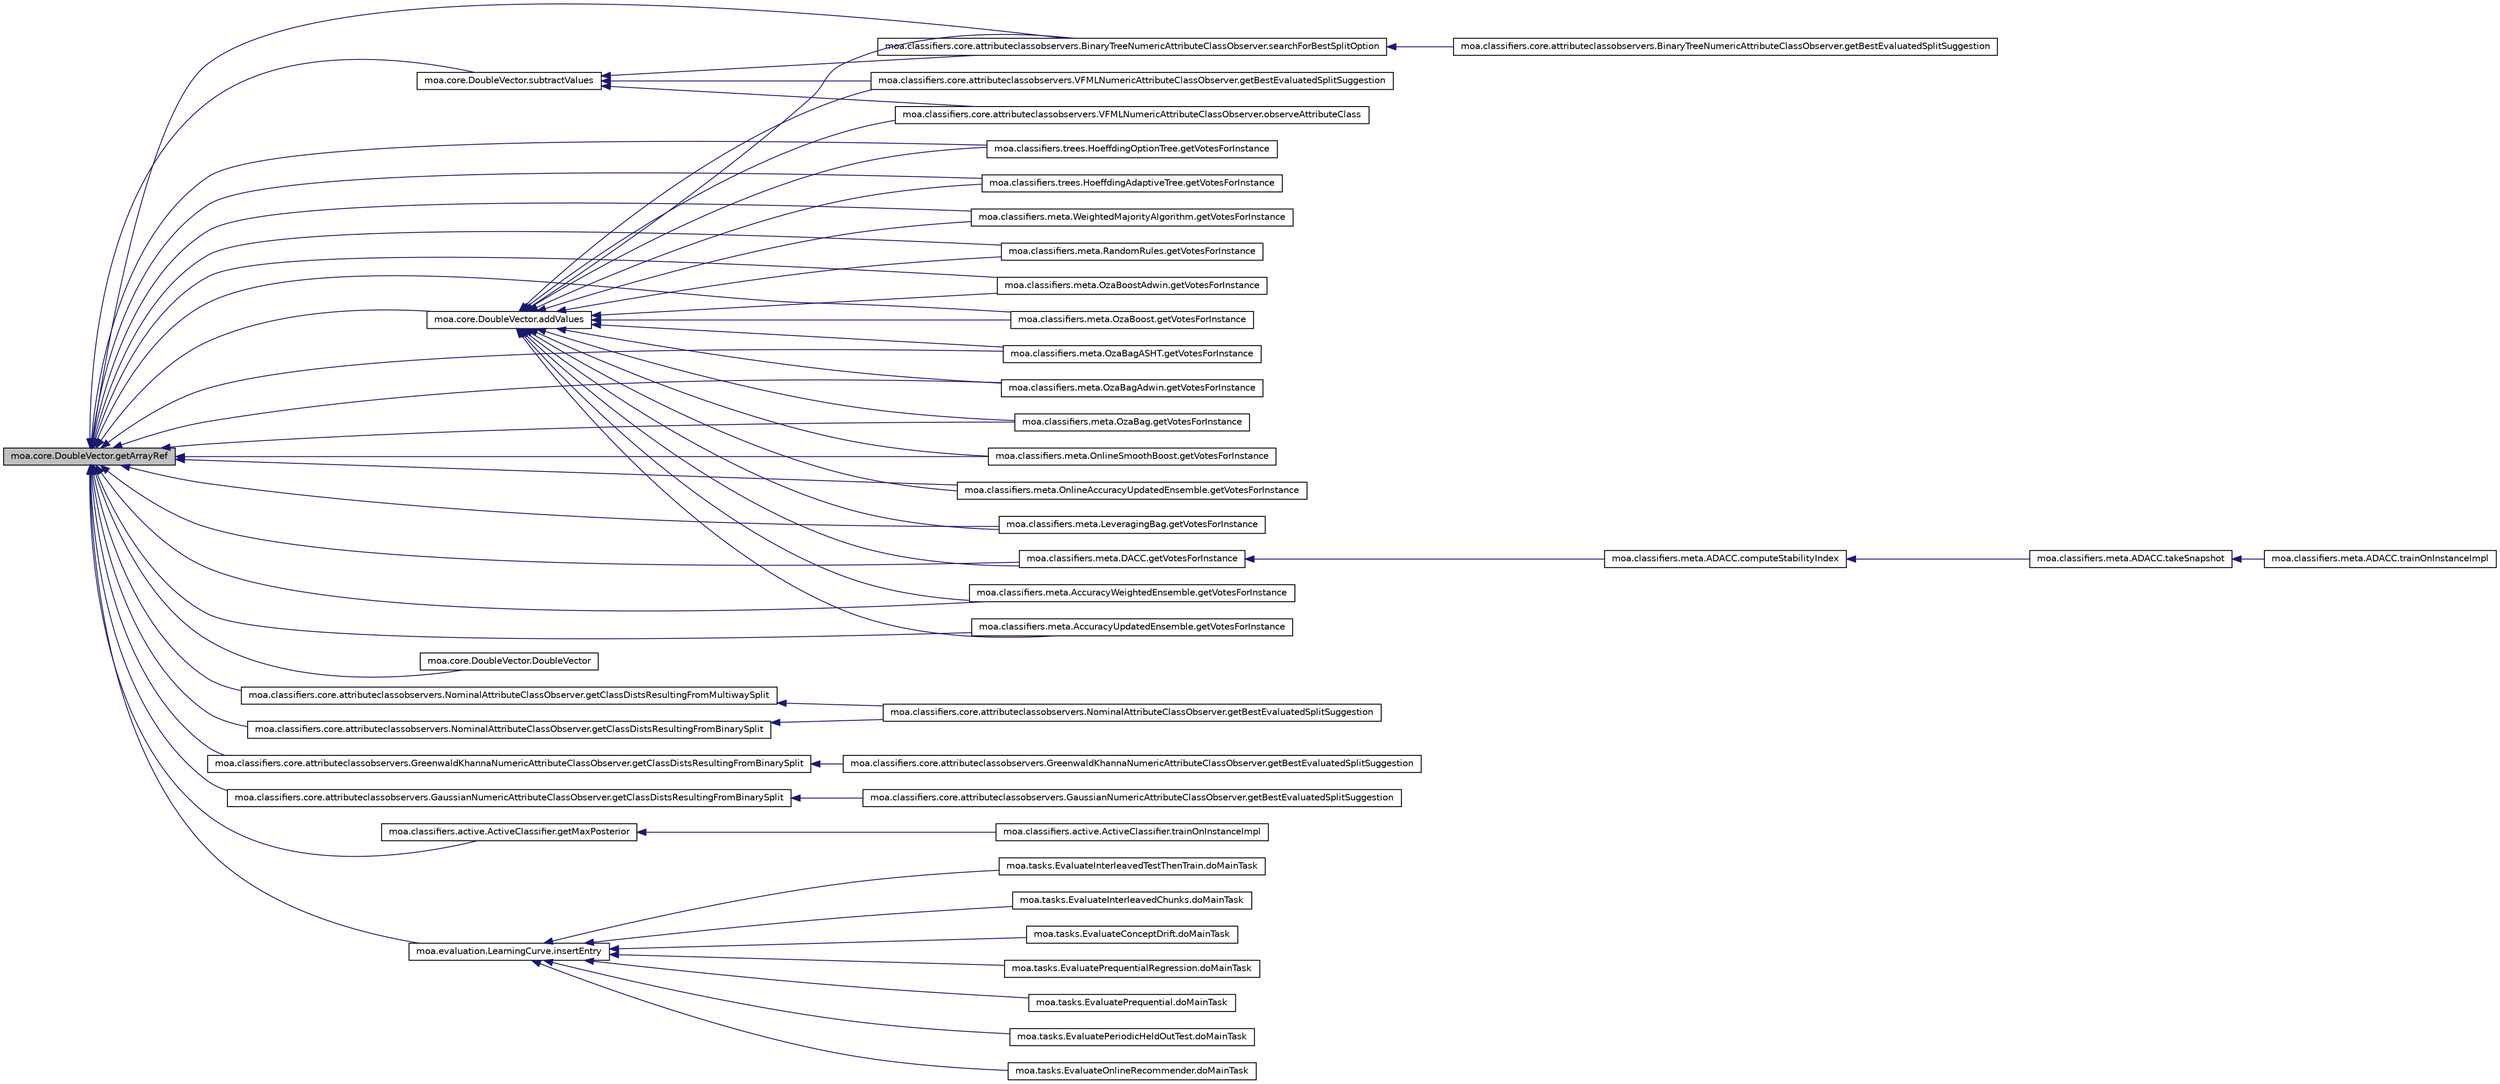digraph G
{
  edge [fontname="Helvetica",fontsize="10",labelfontname="Helvetica",labelfontsize="10"];
  node [fontname="Helvetica",fontsize="10",shape=record];
  rankdir=LR;
  Node1 [label="moa.core.DoubleVector.getArrayRef",height=0.2,width=0.4,color="black", fillcolor="grey75", style="filled" fontcolor="black"];
  Node1 -> Node2 [dir=back,color="midnightblue",fontsize="10",style="solid",fontname="Helvetica"];
  Node2 [label="moa.core.DoubleVector.addValues",height=0.2,width=0.4,color="black", fillcolor="white", style="filled",URL="$classmoa_1_1core_1_1DoubleVector.html#a23e127ea53ce786c62c35d14f5b7b878"];
  Node2 -> Node3 [dir=back,color="midnightblue",fontsize="10",style="solid",fontname="Helvetica"];
  Node3 [label="moa.classifiers.core.attributeclassobservers.VFMLNumericAttributeClassObserver.getBestEvaluatedSplitSuggestion",height=0.2,width=0.4,color="black", fillcolor="white", style="filled",URL="$classmoa_1_1classifiers_1_1core_1_1attributeclassobservers_1_1VFMLNumericAttributeClassObserver.html#af23c6fe77a513e13ab29d891b4c1d63f",tooltip="Gets the best split suggestion given a criterion and a class distribution."];
  Node2 -> Node4 [dir=back,color="midnightblue",fontsize="10",style="solid",fontname="Helvetica"];
  Node4 [label="moa.classifiers.trees.HoeffdingOptionTree.getVotesForInstance",height=0.2,width=0.4,color="black", fillcolor="white", style="filled",URL="$classmoa_1_1classifiers_1_1trees_1_1HoeffdingOptionTree.html#ae8d3fd0f0d01dd24031e0db92794b4c3",tooltip="Predicts the class memberships for a given instance."];
  Node2 -> Node5 [dir=back,color="midnightblue",fontsize="10",style="solid",fontname="Helvetica"];
  Node5 [label="moa.classifiers.trees.HoeffdingAdaptiveTree.getVotesForInstance",height=0.2,width=0.4,color="black", fillcolor="white", style="filled",URL="$classmoa_1_1classifiers_1_1trees_1_1HoeffdingAdaptiveTree.html#afef2fb53920a5863df9fa8c9032e9cf6",tooltip="Predicts the class memberships for a given instance."];
  Node2 -> Node6 [dir=back,color="midnightblue",fontsize="10",style="solid",fontname="Helvetica"];
  Node6 [label="moa.classifiers.meta.WeightedMajorityAlgorithm.getVotesForInstance",height=0.2,width=0.4,color="black", fillcolor="white", style="filled",URL="$classmoa_1_1classifiers_1_1meta_1_1WeightedMajorityAlgorithm.html#aa78a629163fc11b7cc74308d2ffc28eb",tooltip="Predicts the class memberships for a given instance."];
  Node2 -> Node7 [dir=back,color="midnightblue",fontsize="10",style="solid",fontname="Helvetica"];
  Node7 [label="moa.classifiers.meta.RandomRules.getVotesForInstance",height=0.2,width=0.4,color="black", fillcolor="white", style="filled",URL="$classmoa_1_1classifiers_1_1meta_1_1RandomRules.html#a79e8a7cb96c8aedc9f25de3763eea057",tooltip="Predicts the class memberships for a given instance."];
  Node2 -> Node8 [dir=back,color="midnightblue",fontsize="10",style="solid",fontname="Helvetica"];
  Node8 [label="moa.classifiers.meta.OzaBoostAdwin.getVotesForInstance",height=0.2,width=0.4,color="black", fillcolor="white", style="filled",URL="$classmoa_1_1classifiers_1_1meta_1_1OzaBoostAdwin.html#a18314a53ec41fa1e24865d6725819ea7",tooltip="Predicts the class memberships for a given instance."];
  Node2 -> Node9 [dir=back,color="midnightblue",fontsize="10",style="solid",fontname="Helvetica"];
  Node9 [label="moa.classifiers.meta.OzaBoost.getVotesForInstance",height=0.2,width=0.4,color="black", fillcolor="white", style="filled",URL="$classmoa_1_1classifiers_1_1meta_1_1OzaBoost.html#a3ad325dd3d8d927a4efbb87cf4196c39",tooltip="Predicts the class memberships for a given instance."];
  Node2 -> Node10 [dir=back,color="midnightblue",fontsize="10",style="solid",fontname="Helvetica"];
  Node10 [label="moa.classifiers.meta.OzaBagASHT.getVotesForInstance",height=0.2,width=0.4,color="black", fillcolor="white", style="filled",URL="$classmoa_1_1classifiers_1_1meta_1_1OzaBagASHT.html#a58eb57c9bfd6512ecb133a1d80ae9d01",tooltip="Predicts the class memberships for a given instance."];
  Node2 -> Node11 [dir=back,color="midnightblue",fontsize="10",style="solid",fontname="Helvetica"];
  Node11 [label="moa.classifiers.meta.OzaBagAdwin.getVotesForInstance",height=0.2,width=0.4,color="black", fillcolor="white", style="filled",URL="$classmoa_1_1classifiers_1_1meta_1_1OzaBagAdwin.html#a38fc0309ef34e30d96cd81d897c45c16",tooltip="Predicts the class memberships for a given instance."];
  Node2 -> Node12 [dir=back,color="midnightblue",fontsize="10",style="solid",fontname="Helvetica"];
  Node12 [label="moa.classifiers.meta.OzaBag.getVotesForInstance",height=0.2,width=0.4,color="black", fillcolor="white", style="filled",URL="$classmoa_1_1classifiers_1_1meta_1_1OzaBag.html#a9dc25e872bb0a6d1ae17ded4f119bc4e",tooltip="Predicts the class memberships for a given instance."];
  Node2 -> Node13 [dir=back,color="midnightblue",fontsize="10",style="solid",fontname="Helvetica"];
  Node13 [label="moa.classifiers.meta.OnlineSmoothBoost.getVotesForInstance",height=0.2,width=0.4,color="black", fillcolor="white", style="filled",URL="$classmoa_1_1classifiers_1_1meta_1_1OnlineSmoothBoost.html#a95716f04d900f6d510a28f6b46bd86d8",tooltip="Predicts the class memberships for a given instance."];
  Node2 -> Node14 [dir=back,color="midnightblue",fontsize="10",style="solid",fontname="Helvetica"];
  Node14 [label="moa.classifiers.meta.OnlineAccuracyUpdatedEnsemble.getVotesForInstance",height=0.2,width=0.4,color="black", fillcolor="white", style="filled",URL="$classmoa_1_1classifiers_1_1meta_1_1OnlineAccuracyUpdatedEnsemble.html#a88fadbdcf2ab55bc1af67747b4471968",tooltip="Predicts a class for an example."];
  Node2 -> Node15 [dir=back,color="midnightblue",fontsize="10",style="solid",fontname="Helvetica"];
  Node15 [label="moa.classifiers.meta.LeveragingBag.getVotesForInstance",height=0.2,width=0.4,color="black", fillcolor="white", style="filled",URL="$classmoa_1_1classifiers_1_1meta_1_1LeveragingBag.html#a7cc1a694629153846596c3ec9bd38ba7",tooltip="Predicts the class memberships for a given instance."];
  Node2 -> Node16 [dir=back,color="midnightblue",fontsize="10",style="solid",fontname="Helvetica"];
  Node16 [label="moa.classifiers.meta.DACC.getVotesForInstance",height=0.2,width=0.4,color="black", fillcolor="white", style="filled",URL="$classmoa_1_1classifiers_1_1meta_1_1DACC.html#a98e1d9e368b0f8f97435e27bf4593083",tooltip="Predicts the class memberships for a given instance."];
  Node16 -> Node17 [dir=back,color="midnightblue",fontsize="10",style="solid",fontname="Helvetica"];
  Node17 [label="moa.classifiers.meta.ADACC.computeStabilityIndex",height=0.2,width=0.4,color="black", fillcolor="white", style="filled",URL="$classmoa_1_1classifiers_1_1meta_1_1ADACC.html#a90af489cdb600df1e064cf9709d6ec3c",tooltip="Returns the stability index of the adaptive ensemble of classifiers."];
  Node17 -> Node18 [dir=back,color="midnightblue",fontsize="10",style="solid",fontname="Helvetica"];
  Node18 [label="moa.classifiers.meta.ADACC.takeSnapshot",height=0.2,width=0.4,color="black", fillcolor="white", style="filled",URL="$classmoa_1_1classifiers_1_1meta_1_1ADACC.html#a3689b1cc035b176acc6da2e1434bd12c",tooltip="If the environment is stable enough, take a snapshot (a copy) of the best adaptive..."];
  Node18 -> Node19 [dir=back,color="midnightblue",fontsize="10",style="solid",fontname="Helvetica"];
  Node19 [label="moa.classifiers.meta.ADACC.trainOnInstanceImpl",height=0.2,width=0.4,color="black", fillcolor="white", style="filled",URL="$classmoa_1_1classifiers_1_1meta_1_1ADACC.html#afac7020458c562ced7fb327021d15e92",tooltip="Trains this classifier incrementally using the given instance."];
  Node2 -> Node20 [dir=back,color="midnightblue",fontsize="10",style="solid",fontname="Helvetica"];
  Node20 [label="moa.classifiers.meta.AccuracyWeightedEnsemble.getVotesForInstance",height=0.2,width=0.4,color="black", fillcolor="white", style="filled",URL="$classmoa_1_1classifiers_1_1meta_1_1AccuracyWeightedEnsemble.html#a3aa38fe0bc4c5f4beaf333efc6f98012",tooltip="Predicts a class for an example."];
  Node2 -> Node21 [dir=back,color="midnightblue",fontsize="10",style="solid",fontname="Helvetica"];
  Node21 [label="moa.classifiers.meta.AccuracyUpdatedEnsemble.getVotesForInstance",height=0.2,width=0.4,color="black", fillcolor="white", style="filled",URL="$classmoa_1_1classifiers_1_1meta_1_1AccuracyUpdatedEnsemble.html#a023b446ff571d202d2d9f5e2b86a181f",tooltip="Predicts a class for an example."];
  Node2 -> Node22 [dir=back,color="midnightblue",fontsize="10",style="solid",fontname="Helvetica"];
  Node22 [label="moa.classifiers.core.attributeclassobservers.VFMLNumericAttributeClassObserver.observeAttributeClass",height=0.2,width=0.4,color="black", fillcolor="white", style="filled",URL="$classmoa_1_1classifiers_1_1core_1_1attributeclassobservers_1_1VFMLNumericAttributeClassObserver.html#a6dc9db81d435e3d4f930f51b8b0c2642",tooltip="Updates statistics of this observer given an attribute value, a class and the weight..."];
  Node2 -> Node23 [dir=back,color="midnightblue",fontsize="10",style="solid",fontname="Helvetica"];
  Node23 [label="moa.classifiers.core.attributeclassobservers.BinaryTreeNumericAttributeClassObserver.searchForBestSplitOption",height=0.2,width=0.4,color="black", fillcolor="white", style="filled",URL="$classmoa_1_1classifiers_1_1core_1_1attributeclassobservers_1_1BinaryTreeNumericAttributeClassObserver.html#a89885735badfe9be84fbb23e4883aa01"];
  Node23 -> Node24 [dir=back,color="midnightblue",fontsize="10",style="solid",fontname="Helvetica"];
  Node24 [label="moa.classifiers.core.attributeclassobservers.BinaryTreeNumericAttributeClassObserver.getBestEvaluatedSplitSuggestion",height=0.2,width=0.4,color="black", fillcolor="white", style="filled",URL="$classmoa_1_1classifiers_1_1core_1_1attributeclassobservers_1_1BinaryTreeNumericAttributeClassObserver.html#a277b0eaa682a243ad4d97075ad8a4691",tooltip="Gets the best split suggestion given a criterion and a class distribution."];
  Node1 -> Node25 [dir=back,color="midnightblue",fontsize="10",style="solid",fontname="Helvetica"];
  Node25 [label="moa.core.DoubleVector.DoubleVector",height=0.2,width=0.4,color="black", fillcolor="white", style="filled",URL="$classmoa_1_1core_1_1DoubleVector.html#a5cf9dda0cc07559e424cf1b674ce6327"];
  Node1 -> Node26 [dir=back,color="midnightblue",fontsize="10",style="solid",fontname="Helvetica"];
  Node26 [label="moa.classifiers.core.attributeclassobservers.NominalAttributeClassObserver.getClassDistsResultingFromBinarySplit",height=0.2,width=0.4,color="black", fillcolor="white", style="filled",URL="$classmoa_1_1classifiers_1_1core_1_1attributeclassobservers_1_1NominalAttributeClassObserver.html#a3648e3ee1b90ff37541481c63363ad9a"];
  Node26 -> Node27 [dir=back,color="midnightblue",fontsize="10",style="solid",fontname="Helvetica"];
  Node27 [label="moa.classifiers.core.attributeclassobservers.NominalAttributeClassObserver.getBestEvaluatedSplitSuggestion",height=0.2,width=0.4,color="black", fillcolor="white", style="filled",URL="$classmoa_1_1classifiers_1_1core_1_1attributeclassobservers_1_1NominalAttributeClassObserver.html#accec1054970c8656dd8b85da0c45973d",tooltip="Gets the best split suggestion given a criterion and a class distribution."];
  Node1 -> Node28 [dir=back,color="midnightblue",fontsize="10",style="solid",fontname="Helvetica"];
  Node28 [label="moa.classifiers.core.attributeclassobservers.GreenwaldKhannaNumericAttributeClassObserver.getClassDistsResultingFromBinarySplit",height=0.2,width=0.4,color="black", fillcolor="white", style="filled",URL="$classmoa_1_1classifiers_1_1core_1_1attributeclassobservers_1_1GreenwaldKhannaNumericAttributeClassObserver.html#a020956b3baf6adf1342a04994dbb3547"];
  Node28 -> Node29 [dir=back,color="midnightblue",fontsize="10",style="solid",fontname="Helvetica"];
  Node29 [label="moa.classifiers.core.attributeclassobservers.GreenwaldKhannaNumericAttributeClassObserver.getBestEvaluatedSplitSuggestion",height=0.2,width=0.4,color="black", fillcolor="white", style="filled",URL="$classmoa_1_1classifiers_1_1core_1_1attributeclassobservers_1_1GreenwaldKhannaNumericAttributeClassObserver.html#a5e43b97b26839f07870b05a20dd18221",tooltip="Gets the best split suggestion given a criterion and a class distribution."];
  Node1 -> Node30 [dir=back,color="midnightblue",fontsize="10",style="solid",fontname="Helvetica"];
  Node30 [label="moa.classifiers.core.attributeclassobservers.GaussianNumericAttributeClassObserver.getClassDistsResultingFromBinarySplit",height=0.2,width=0.4,color="black", fillcolor="white", style="filled",URL="$classmoa_1_1classifiers_1_1core_1_1attributeclassobservers_1_1GaussianNumericAttributeClassObserver.html#a6aa9fa821534bf559c4945cb7acb81bf"];
  Node30 -> Node31 [dir=back,color="midnightblue",fontsize="10",style="solid",fontname="Helvetica"];
  Node31 [label="moa.classifiers.core.attributeclassobservers.GaussianNumericAttributeClassObserver.getBestEvaluatedSplitSuggestion",height=0.2,width=0.4,color="black", fillcolor="white", style="filled",URL="$classmoa_1_1classifiers_1_1core_1_1attributeclassobservers_1_1GaussianNumericAttributeClassObserver.html#a34446fa2c3deac589b3c813610bb746d",tooltip="Gets the best split suggestion given a criterion and a class distribution."];
  Node1 -> Node32 [dir=back,color="midnightblue",fontsize="10",style="solid",fontname="Helvetica"];
  Node32 [label="moa.classifiers.core.attributeclassobservers.NominalAttributeClassObserver.getClassDistsResultingFromMultiwaySplit",height=0.2,width=0.4,color="black", fillcolor="white", style="filled",URL="$classmoa_1_1classifiers_1_1core_1_1attributeclassobservers_1_1NominalAttributeClassObserver.html#a3f2bc90ff1bc70a208aa00f0f724370a"];
  Node32 -> Node27 [dir=back,color="midnightblue",fontsize="10",style="solid",fontname="Helvetica"];
  Node1 -> Node33 [dir=back,color="midnightblue",fontsize="10",style="solid",fontname="Helvetica"];
  Node33 [label="moa.classifiers.active.ActiveClassifier.getMaxPosterior",height=0.2,width=0.4,color="black", fillcolor="white", style="filled",URL="$classmoa_1_1classifiers_1_1active_1_1ActiveClassifier.html#a0b893a88094a7138e89c6299667e6cc8"];
  Node33 -> Node34 [dir=back,color="midnightblue",fontsize="10",style="solid",fontname="Helvetica"];
  Node34 [label="moa.classifiers.active.ActiveClassifier.trainOnInstanceImpl",height=0.2,width=0.4,color="black", fillcolor="white", style="filled",URL="$classmoa_1_1classifiers_1_1active_1_1ActiveClassifier.html#ad1ac4d5b08123774cacb6d20effc3dfc",tooltip="Trains this classifier incrementally using the given instance."];
  Node1 -> Node4 [dir=back,color="midnightblue",fontsize="10",style="solid",fontname="Helvetica"];
  Node1 -> Node5 [dir=back,color="midnightblue",fontsize="10",style="solid",fontname="Helvetica"];
  Node1 -> Node6 [dir=back,color="midnightblue",fontsize="10",style="solid",fontname="Helvetica"];
  Node1 -> Node7 [dir=back,color="midnightblue",fontsize="10",style="solid",fontname="Helvetica"];
  Node1 -> Node8 [dir=back,color="midnightblue",fontsize="10",style="solid",fontname="Helvetica"];
  Node1 -> Node9 [dir=back,color="midnightblue",fontsize="10",style="solid",fontname="Helvetica"];
  Node1 -> Node10 [dir=back,color="midnightblue",fontsize="10",style="solid",fontname="Helvetica"];
  Node1 -> Node11 [dir=back,color="midnightblue",fontsize="10",style="solid",fontname="Helvetica"];
  Node1 -> Node12 [dir=back,color="midnightblue",fontsize="10",style="solid",fontname="Helvetica"];
  Node1 -> Node13 [dir=back,color="midnightblue",fontsize="10",style="solid",fontname="Helvetica"];
  Node1 -> Node14 [dir=back,color="midnightblue",fontsize="10",style="solid",fontname="Helvetica"];
  Node1 -> Node15 [dir=back,color="midnightblue",fontsize="10",style="solid",fontname="Helvetica"];
  Node1 -> Node16 [dir=back,color="midnightblue",fontsize="10",style="solid",fontname="Helvetica"];
  Node1 -> Node20 [dir=back,color="midnightblue",fontsize="10",style="solid",fontname="Helvetica"];
  Node1 -> Node21 [dir=back,color="midnightblue",fontsize="10",style="solid",fontname="Helvetica"];
  Node1 -> Node35 [dir=back,color="midnightblue",fontsize="10",style="solid",fontname="Helvetica"];
  Node35 [label="moa.evaluation.LearningCurve.insertEntry",height=0.2,width=0.4,color="black", fillcolor="white", style="filled",URL="$classmoa_1_1evaluation_1_1LearningCurve.html#a356a1d7e879cd4cd18204bc3dca8c0c2"];
  Node35 -> Node36 [dir=back,color="midnightblue",fontsize="10",style="solid",fontname="Helvetica"];
  Node36 [label="moa.tasks.EvaluatePrequentialRegression.doMainTask",height=0.2,width=0.4,color="black", fillcolor="white", style="filled",URL="$classmoa_1_1tasks_1_1EvaluatePrequentialRegression.html#aebef8e4e09d6c72c08f3c8de0a94b712",tooltip="This method performs this task."];
  Node35 -> Node37 [dir=back,color="midnightblue",fontsize="10",style="solid",fontname="Helvetica"];
  Node37 [label="moa.tasks.EvaluatePrequential.doMainTask",height=0.2,width=0.4,color="black", fillcolor="white", style="filled",URL="$classmoa_1_1tasks_1_1EvaluatePrequential.html#a2ad9727938880a3f31cab2544040eed1",tooltip="This method performs this task."];
  Node35 -> Node38 [dir=back,color="midnightblue",fontsize="10",style="solid",fontname="Helvetica"];
  Node38 [label="moa.tasks.EvaluatePeriodicHeldOutTest.doMainTask",height=0.2,width=0.4,color="black", fillcolor="white", style="filled",URL="$classmoa_1_1tasks_1_1EvaluatePeriodicHeldOutTest.html#a71f8d46e07fbec833b8f4bf669ac5854",tooltip="This method performs this task."];
  Node35 -> Node39 [dir=back,color="midnightblue",fontsize="10",style="solid",fontname="Helvetica"];
  Node39 [label="moa.tasks.EvaluateOnlineRecommender.doMainTask",height=0.2,width=0.4,color="black", fillcolor="white", style="filled",URL="$classmoa_1_1tasks_1_1EvaluateOnlineRecommender.html#add28346c2689180b6dcb7640a6f15091",tooltip="This method performs this task."];
  Node35 -> Node40 [dir=back,color="midnightblue",fontsize="10",style="solid",fontname="Helvetica"];
  Node40 [label="moa.tasks.EvaluateInterleavedTestThenTrain.doMainTask",height=0.2,width=0.4,color="black", fillcolor="white", style="filled",URL="$classmoa_1_1tasks_1_1EvaluateInterleavedTestThenTrain.html#a6b487518dd5bfdc97abe37263f725610",tooltip="This method performs this task."];
  Node35 -> Node41 [dir=back,color="midnightblue",fontsize="10",style="solid",fontname="Helvetica"];
  Node41 [label="moa.tasks.EvaluateInterleavedChunks.doMainTask",height=0.2,width=0.4,color="black", fillcolor="white", style="filled",URL="$classmoa_1_1tasks_1_1EvaluateInterleavedChunks.html#a79a4b1e7cc8c707712a39f5fdbf85fec",tooltip="This method performs this task."];
  Node35 -> Node42 [dir=back,color="midnightblue",fontsize="10",style="solid",fontname="Helvetica"];
  Node42 [label="moa.tasks.EvaluateConceptDrift.doMainTask",height=0.2,width=0.4,color="black", fillcolor="white", style="filled",URL="$classmoa_1_1tasks_1_1EvaluateConceptDrift.html#a83715b3b435b89c3aff5d7e948cc2274",tooltip="This method performs this task."];
  Node1 -> Node23 [dir=back,color="midnightblue",fontsize="10",style="solid",fontname="Helvetica"];
  Node1 -> Node43 [dir=back,color="midnightblue",fontsize="10",style="solid",fontname="Helvetica"];
  Node43 [label="moa.core.DoubleVector.subtractValues",height=0.2,width=0.4,color="black", fillcolor="white", style="filled",URL="$classmoa_1_1core_1_1DoubleVector.html#a2525f9c834ee059edea37b042bbfbe70"];
  Node43 -> Node3 [dir=back,color="midnightblue",fontsize="10",style="solid",fontname="Helvetica"];
  Node43 -> Node22 [dir=back,color="midnightblue",fontsize="10",style="solid",fontname="Helvetica"];
  Node43 -> Node23 [dir=back,color="midnightblue",fontsize="10",style="solid",fontname="Helvetica"];
}

